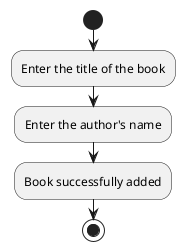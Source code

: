@startuml
start
:Enter the title of the book;
:Enter the author's name;
:Book successfully added;
stop
@enduml




















@startuml
start
:Administrator enters book title and author;
if (Both title and author provided?) then (Yes)
  :Check if book already exists in the database;
  if (Not exist) then (Yes)
    :Add book to the library database;
    :Return success message: "Book added successfully!";
  else (Exist)
    :Return error message: "Book already exists in the library.";
  endif
else (No)
  :Return error message: "Invalid input. Title and author are required.";
endif
stop
@enduml
@startuml
start
:Administrator enters book title and author;
if (Both title and author provided?) then (Yes)
  :Check if book already exists in the database;
  if (Not exist) then (Yes)
    :Add book to the library database;
    :return success message: "Book added successfully!";
  else (Exist)
    :return error message: "Book already exists in the library.";
  endif
else (No)
  :return error message: "Invalid input. Title and author are required.";
endif
stop
@enduml